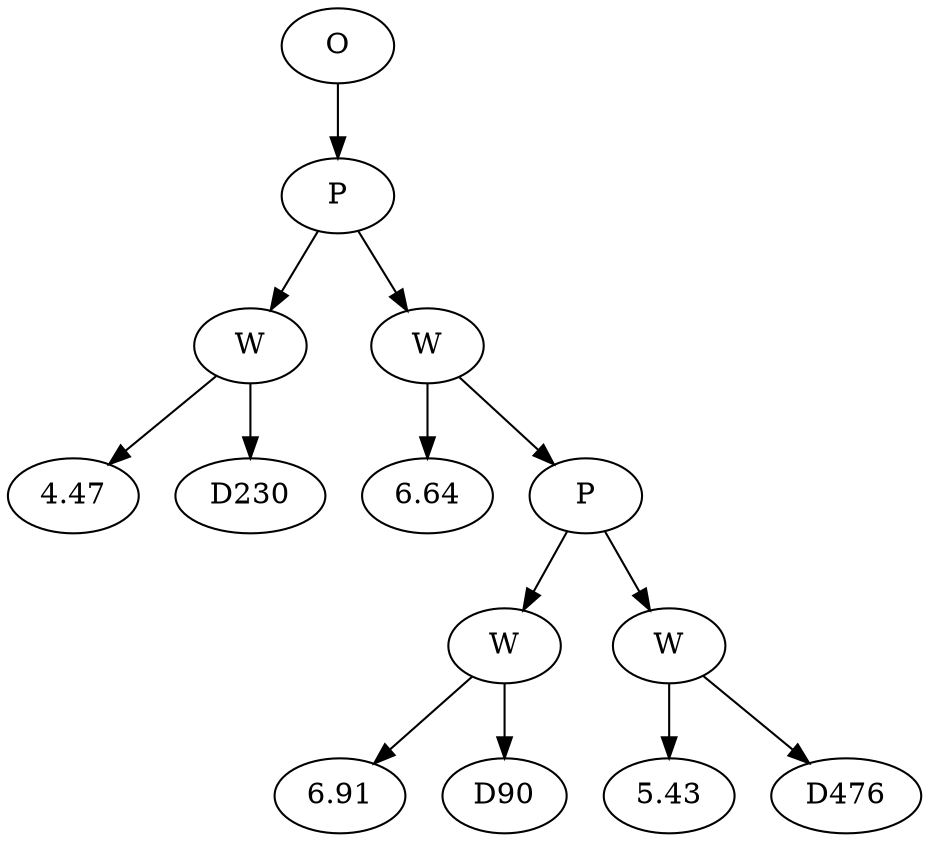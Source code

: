 // Tree
digraph {
	15746951 [label=O]
	15746952 [label=P]
	15746951 -> 15746952
	15746953 [label=W]
	15746952 -> 15746953
	15746954 [label=4.47]
	15746953 -> 15746954
	15746955 [label=D230]
	15746953 -> 15746955
	15746956 [label=W]
	15746952 -> 15746956
	15746957 [label=6.64]
	15746956 -> 15746957
	15746958 [label=P]
	15746956 -> 15746958
	15746959 [label=W]
	15746958 -> 15746959
	15746960 [label=6.91]
	15746959 -> 15746960
	15746961 [label=D90]
	15746959 -> 15746961
	15746962 [label=W]
	15746958 -> 15746962
	15746963 [label=5.43]
	15746962 -> 15746963
	15746964 [label=D476]
	15746962 -> 15746964
}
